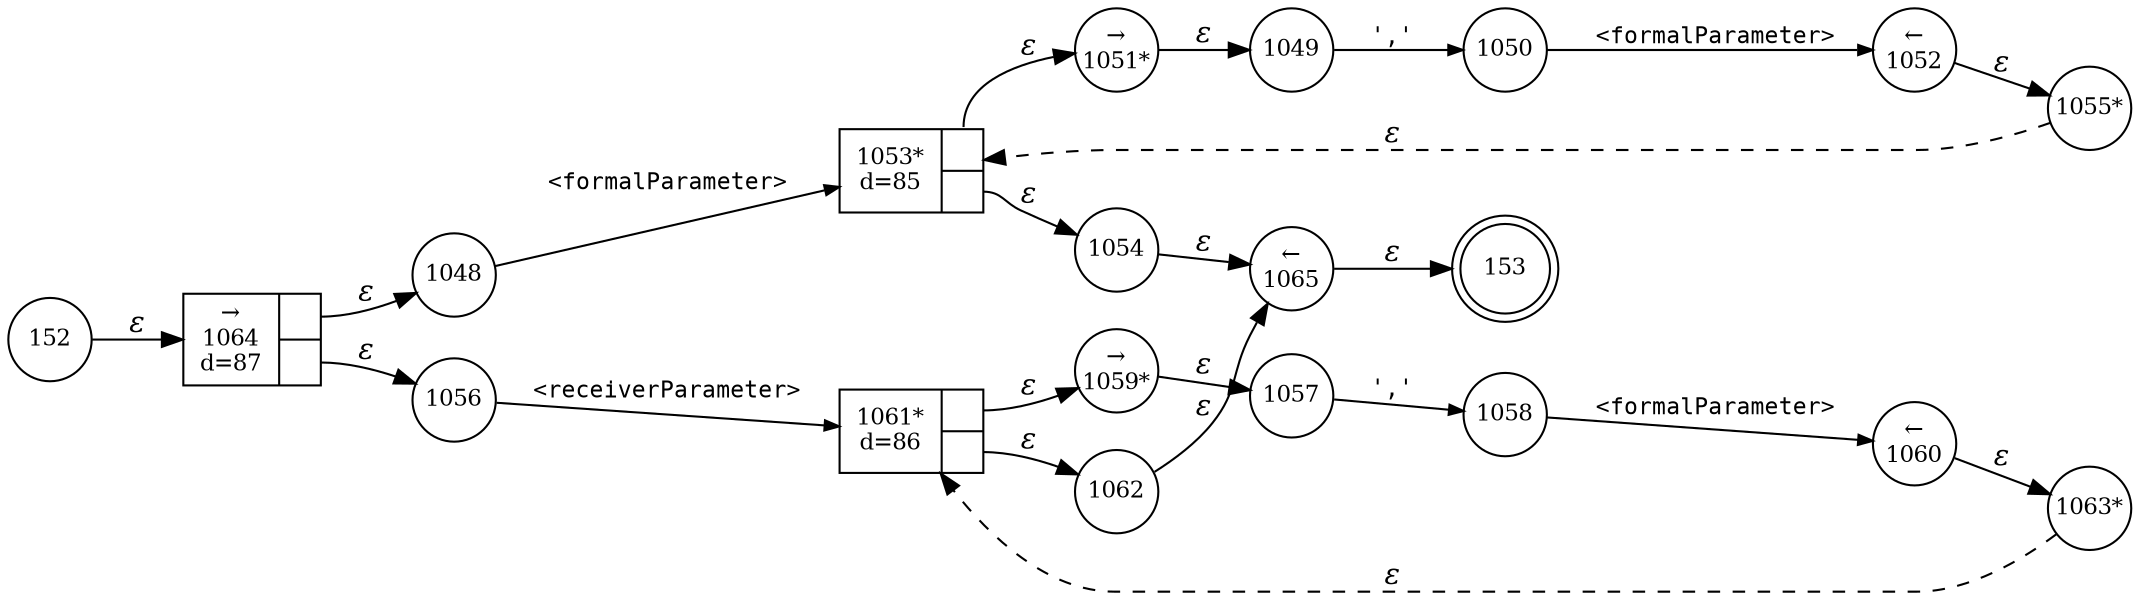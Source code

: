 digraph ATN {
rankdir=LR;
s153[fontsize=11, label="153", shape=doublecircle, fixedsize=true, width=.6];
s1056[fontsize=11,label="1056", shape=circle, fixedsize=true, width=.55, peripheries=1];
s1057[fontsize=11,label="1057", shape=circle, fixedsize=true, width=.55, peripheries=1];
s1058[fontsize=11,label="1058", shape=circle, fixedsize=true, width=.55, peripheries=1];
s1059[fontsize=11,label="&rarr;\n1059*", shape=circle, fixedsize=true, width=.55, peripheries=1];
s1060[fontsize=11,label="&larr;\n1060", shape=circle, fixedsize=true, width=.55, peripheries=1];
s1061[fontsize=11,label="{1061*\nd=86|{<p0>|<p1>}}", shape=record, fixedsize=false, peripheries=1];
s1062[fontsize=11,label="1062", shape=circle, fixedsize=true, width=.55, peripheries=1];
s1063[fontsize=11,label="1063*", shape=circle, fixedsize=true, width=.55, peripheries=1];
s1064[fontsize=11,label="{&rarr;\n1064\nd=87|{<p0>|<p1>}}", shape=record, fixedsize=false, peripheries=1];
s1065[fontsize=11,label="&larr;\n1065", shape=circle, fixedsize=true, width=.55, peripheries=1];
s152[fontsize=11,label="152", shape=circle, fixedsize=true, width=.55, peripheries=1];
s1048[fontsize=11,label="1048", shape=circle, fixedsize=true, width=.55, peripheries=1];
s1049[fontsize=11,label="1049", shape=circle, fixedsize=true, width=.55, peripheries=1];
s1050[fontsize=11,label="1050", shape=circle, fixedsize=true, width=.55, peripheries=1];
s1051[fontsize=11,label="&rarr;\n1051*", shape=circle, fixedsize=true, width=.55, peripheries=1];
s1052[fontsize=11,label="&larr;\n1052", shape=circle, fixedsize=true, width=.55, peripheries=1];
s1053[fontsize=11,label="{1053*\nd=85|{<p0>|<p1>}}", shape=record, fixedsize=false, peripheries=1];
s1054[fontsize=11,label="1054", shape=circle, fixedsize=true, width=.55, peripheries=1];
s1055[fontsize=11,label="1055*", shape=circle, fixedsize=true, width=.55, peripheries=1];
s152 -> s1064 [fontname="Times-Italic", label="&epsilon;"];
s1064:p0 -> s1048 [fontname="Times-Italic", label="&epsilon;"];
s1064:p1 -> s1056 [fontname="Times-Italic", label="&epsilon;"];
s1048 -> s1053 [fontsize=11, fontname="Courier", arrowsize=.7, label = "<formalParameter>", arrowhead = normal];
s1056 -> s1061 [fontsize=11, fontname="Courier", arrowsize=.7, label = "<receiverParameter>", arrowhead = normal];
s1053:p0 -> s1051 [fontname="Times-Italic", label="&epsilon;"];
s1053:p1 -> s1054 [fontname="Times-Italic", label="&epsilon;"];
s1061:p0 -> s1059 [fontname="Times-Italic", label="&epsilon;"];
s1061:p1 -> s1062 [fontname="Times-Italic", label="&epsilon;"];
s1051 -> s1049 [fontname="Times-Italic", label="&epsilon;"];
s1054 -> s1065 [fontname="Times-Italic", label="&epsilon;"];
s1059 -> s1057 [fontname="Times-Italic", label="&epsilon;"];
s1062 -> s1065 [fontname="Times-Italic", label="&epsilon;"];
s1049 -> s1050 [fontsize=11, fontname="Courier", arrowsize=.7, label = "','", arrowhead = normal];
s1065 -> s153 [fontname="Times-Italic", label="&epsilon;"];
s1057 -> s1058 [fontsize=11, fontname="Courier", arrowsize=.7, label = "','", arrowhead = normal];
s1050 -> s1052 [fontsize=11, fontname="Courier", arrowsize=.7, label = "<formalParameter>", arrowhead = normal];
s1058 -> s1060 [fontsize=11, fontname="Courier", arrowsize=.7, label = "<formalParameter>", arrowhead = normal];
s1052 -> s1055 [fontname="Times-Italic", label="&epsilon;"];
s1060 -> s1063 [fontname="Times-Italic", label="&epsilon;"];
s1055 -> s1053 [fontname="Times-Italic", label="&epsilon;", style="dashed"];
s1063 -> s1061 [fontname="Times-Italic", label="&epsilon;", style="dashed"];
}